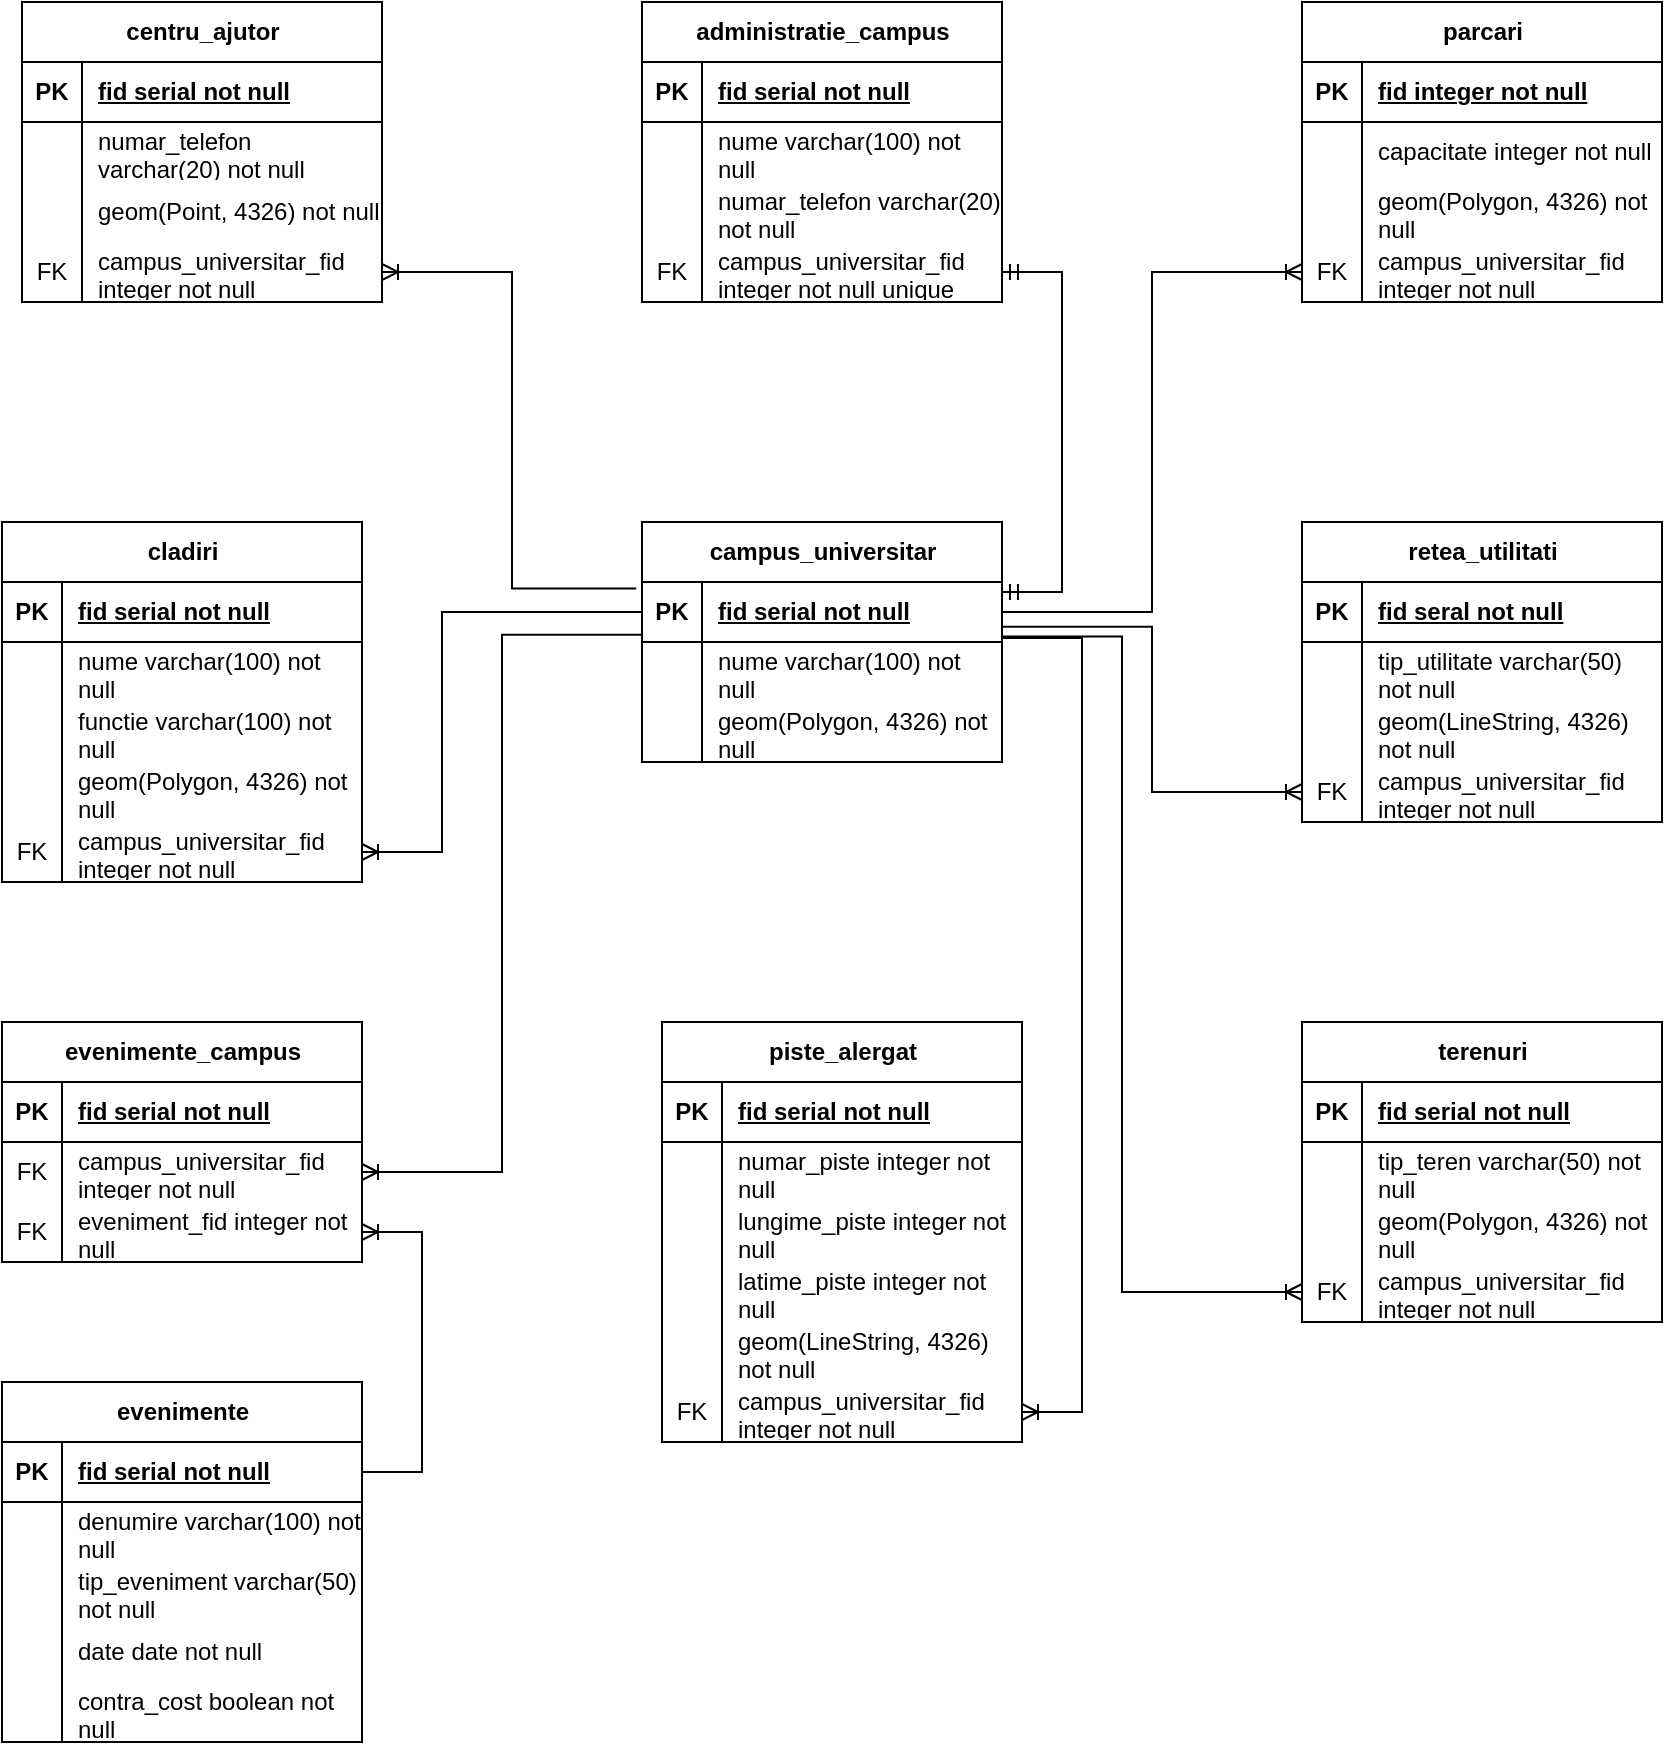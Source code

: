 <mxfile version="27.1.6">
  <diagram name="Page-1" id="jhQzeEdL-R2waCUVuTL2">
    <mxGraphModel dx="1042" dy="527" grid="1" gridSize="10" guides="1" tooltips="1" connect="1" arrows="1" fold="1" page="1" pageScale="1" pageWidth="850" pageHeight="1100" math="0" shadow="0">
      <root>
        <mxCell id="0" />
        <mxCell id="1" parent="0" />
        <mxCell id="Mrm0UDiuoneh-f5ydnMU-2" value="campus_universitar" style="shape=table;startSize=30;container=1;collapsible=1;childLayout=tableLayout;fixedRows=1;rowLines=0;fontStyle=1;align=center;resizeLast=1;html=1;" parent="1" vertex="1">
          <mxGeometry x="765" y="380" width="180" height="120" as="geometry" />
        </mxCell>
        <mxCell id="Mrm0UDiuoneh-f5ydnMU-3" value="" style="shape=tableRow;horizontal=0;startSize=0;swimlaneHead=0;swimlaneBody=0;fillColor=none;collapsible=0;dropTarget=0;points=[[0,0.5],[1,0.5]];portConstraint=eastwest;top=0;left=0;right=0;bottom=1;" parent="Mrm0UDiuoneh-f5ydnMU-2" vertex="1">
          <mxGeometry y="30" width="180" height="30" as="geometry" />
        </mxCell>
        <mxCell id="Mrm0UDiuoneh-f5ydnMU-4" value="PK" style="shape=partialRectangle;connectable=0;fillColor=none;top=0;left=0;bottom=0;right=0;fontStyle=1;overflow=hidden;whiteSpace=wrap;html=1;" parent="Mrm0UDiuoneh-f5ydnMU-3" vertex="1">
          <mxGeometry width="30" height="30" as="geometry">
            <mxRectangle width="30" height="30" as="alternateBounds" />
          </mxGeometry>
        </mxCell>
        <mxCell id="Mrm0UDiuoneh-f5ydnMU-5" value="fid serial not null" style="shape=partialRectangle;connectable=0;fillColor=none;top=0;left=0;bottom=0;right=0;align=left;spacingLeft=6;fontStyle=5;overflow=hidden;whiteSpace=wrap;html=1;" parent="Mrm0UDiuoneh-f5ydnMU-3" vertex="1">
          <mxGeometry x="30" width="150" height="30" as="geometry">
            <mxRectangle width="150" height="30" as="alternateBounds" />
          </mxGeometry>
        </mxCell>
        <mxCell id="Mrm0UDiuoneh-f5ydnMU-6" value="" style="shape=tableRow;horizontal=0;startSize=0;swimlaneHead=0;swimlaneBody=0;fillColor=none;collapsible=0;dropTarget=0;points=[[0,0.5],[1,0.5]];portConstraint=eastwest;top=0;left=0;right=0;bottom=0;" parent="Mrm0UDiuoneh-f5ydnMU-2" vertex="1">
          <mxGeometry y="60" width="180" height="30" as="geometry" />
        </mxCell>
        <mxCell id="Mrm0UDiuoneh-f5ydnMU-7" value="" style="shape=partialRectangle;connectable=0;fillColor=none;top=0;left=0;bottom=0;right=0;editable=1;overflow=hidden;whiteSpace=wrap;html=1;" parent="Mrm0UDiuoneh-f5ydnMU-6" vertex="1">
          <mxGeometry width="30" height="30" as="geometry">
            <mxRectangle width="30" height="30" as="alternateBounds" />
          </mxGeometry>
        </mxCell>
        <mxCell id="Mrm0UDiuoneh-f5ydnMU-8" value="nume varchar(100) not null" style="shape=partialRectangle;connectable=0;fillColor=none;top=0;left=0;bottom=0;right=0;align=left;spacingLeft=6;overflow=hidden;whiteSpace=wrap;html=1;" parent="Mrm0UDiuoneh-f5ydnMU-6" vertex="1">
          <mxGeometry x="30" width="150" height="30" as="geometry">
            <mxRectangle width="150" height="30" as="alternateBounds" />
          </mxGeometry>
        </mxCell>
        <mxCell id="Mrm0UDiuoneh-f5ydnMU-9" value="" style="shape=tableRow;horizontal=0;startSize=0;swimlaneHead=0;swimlaneBody=0;fillColor=none;collapsible=0;dropTarget=0;points=[[0,0.5],[1,0.5]];portConstraint=eastwest;top=0;left=0;right=0;bottom=0;" parent="Mrm0UDiuoneh-f5ydnMU-2" vertex="1">
          <mxGeometry y="90" width="180" height="30" as="geometry" />
        </mxCell>
        <mxCell id="Mrm0UDiuoneh-f5ydnMU-10" value="" style="shape=partialRectangle;connectable=0;fillColor=none;top=0;left=0;bottom=0;right=0;editable=1;overflow=hidden;whiteSpace=wrap;html=1;" parent="Mrm0UDiuoneh-f5ydnMU-9" vertex="1">
          <mxGeometry width="30" height="30" as="geometry">
            <mxRectangle width="30" height="30" as="alternateBounds" />
          </mxGeometry>
        </mxCell>
        <mxCell id="Mrm0UDiuoneh-f5ydnMU-11" value="geom(Polygon, 4326) not null" style="shape=partialRectangle;connectable=0;fillColor=none;top=0;left=0;bottom=0;right=0;align=left;spacingLeft=6;overflow=hidden;whiteSpace=wrap;html=1;" parent="Mrm0UDiuoneh-f5ydnMU-9" vertex="1">
          <mxGeometry x="30" width="150" height="30" as="geometry">
            <mxRectangle width="150" height="30" as="alternateBounds" />
          </mxGeometry>
        </mxCell>
        <mxCell id="Mrm0UDiuoneh-f5ydnMU-15" value="administratie_campus" style="shape=table;startSize=30;container=1;collapsible=1;childLayout=tableLayout;fixedRows=1;rowLines=0;fontStyle=1;align=center;resizeLast=1;html=1;" parent="1" vertex="1">
          <mxGeometry x="765" y="120" width="180" height="150" as="geometry" />
        </mxCell>
        <mxCell id="Mrm0UDiuoneh-f5ydnMU-16" value="" style="shape=tableRow;horizontal=0;startSize=0;swimlaneHead=0;swimlaneBody=0;fillColor=none;collapsible=0;dropTarget=0;points=[[0,0.5],[1,0.5]];portConstraint=eastwest;top=0;left=0;right=0;bottom=1;" parent="Mrm0UDiuoneh-f5ydnMU-15" vertex="1">
          <mxGeometry y="30" width="180" height="30" as="geometry" />
        </mxCell>
        <mxCell id="Mrm0UDiuoneh-f5ydnMU-17" value="PK" style="shape=partialRectangle;connectable=0;fillColor=none;top=0;left=0;bottom=0;right=0;fontStyle=1;overflow=hidden;whiteSpace=wrap;html=1;" parent="Mrm0UDiuoneh-f5ydnMU-16" vertex="1">
          <mxGeometry width="30" height="30" as="geometry">
            <mxRectangle width="30" height="30" as="alternateBounds" />
          </mxGeometry>
        </mxCell>
        <mxCell id="Mrm0UDiuoneh-f5ydnMU-18" value="fid serial not null" style="shape=partialRectangle;connectable=0;fillColor=none;top=0;left=0;bottom=0;right=0;align=left;spacingLeft=6;fontStyle=5;overflow=hidden;whiteSpace=wrap;html=1;" parent="Mrm0UDiuoneh-f5ydnMU-16" vertex="1">
          <mxGeometry x="30" width="150" height="30" as="geometry">
            <mxRectangle width="150" height="30" as="alternateBounds" />
          </mxGeometry>
        </mxCell>
        <mxCell id="Mrm0UDiuoneh-f5ydnMU-19" value="" style="shape=tableRow;horizontal=0;startSize=0;swimlaneHead=0;swimlaneBody=0;fillColor=none;collapsible=0;dropTarget=0;points=[[0,0.5],[1,0.5]];portConstraint=eastwest;top=0;left=0;right=0;bottom=0;" parent="Mrm0UDiuoneh-f5ydnMU-15" vertex="1">
          <mxGeometry y="60" width="180" height="30" as="geometry" />
        </mxCell>
        <mxCell id="Mrm0UDiuoneh-f5ydnMU-20" value="" style="shape=partialRectangle;connectable=0;fillColor=none;top=0;left=0;bottom=0;right=0;editable=1;overflow=hidden;whiteSpace=wrap;html=1;" parent="Mrm0UDiuoneh-f5ydnMU-19" vertex="1">
          <mxGeometry width="30" height="30" as="geometry">
            <mxRectangle width="30" height="30" as="alternateBounds" />
          </mxGeometry>
        </mxCell>
        <mxCell id="Mrm0UDiuoneh-f5ydnMU-21" value="nume varchar(100) not null" style="shape=partialRectangle;connectable=0;fillColor=none;top=0;left=0;bottom=0;right=0;align=left;spacingLeft=6;overflow=hidden;whiteSpace=wrap;html=1;" parent="Mrm0UDiuoneh-f5ydnMU-19" vertex="1">
          <mxGeometry x="30" width="150" height="30" as="geometry">
            <mxRectangle width="150" height="30" as="alternateBounds" />
          </mxGeometry>
        </mxCell>
        <mxCell id="Mrm0UDiuoneh-f5ydnMU-22" value="" style="shape=tableRow;horizontal=0;startSize=0;swimlaneHead=0;swimlaneBody=0;fillColor=none;collapsible=0;dropTarget=0;points=[[0,0.5],[1,0.5]];portConstraint=eastwest;top=0;left=0;right=0;bottom=0;" parent="Mrm0UDiuoneh-f5ydnMU-15" vertex="1">
          <mxGeometry y="90" width="180" height="30" as="geometry" />
        </mxCell>
        <mxCell id="Mrm0UDiuoneh-f5ydnMU-23" value="" style="shape=partialRectangle;connectable=0;fillColor=none;top=0;left=0;bottom=0;right=0;editable=1;overflow=hidden;whiteSpace=wrap;html=1;" parent="Mrm0UDiuoneh-f5ydnMU-22" vertex="1">
          <mxGeometry width="30" height="30" as="geometry">
            <mxRectangle width="30" height="30" as="alternateBounds" />
          </mxGeometry>
        </mxCell>
        <mxCell id="Mrm0UDiuoneh-f5ydnMU-24" value="numar_telefon varchar(20) not null" style="shape=partialRectangle;connectable=0;fillColor=none;top=0;left=0;bottom=0;right=0;align=left;spacingLeft=6;overflow=hidden;whiteSpace=wrap;html=1;" parent="Mrm0UDiuoneh-f5ydnMU-22" vertex="1">
          <mxGeometry x="30" width="150" height="30" as="geometry">
            <mxRectangle width="150" height="30" as="alternateBounds" />
          </mxGeometry>
        </mxCell>
        <mxCell id="Mrm0UDiuoneh-f5ydnMU-25" value="" style="shape=tableRow;horizontal=0;startSize=0;swimlaneHead=0;swimlaneBody=0;fillColor=none;collapsible=0;dropTarget=0;points=[[0,0.5],[1,0.5]];portConstraint=eastwest;top=0;left=0;right=0;bottom=0;" parent="Mrm0UDiuoneh-f5ydnMU-15" vertex="1">
          <mxGeometry y="120" width="180" height="30" as="geometry" />
        </mxCell>
        <mxCell id="Mrm0UDiuoneh-f5ydnMU-26" value="FK" style="shape=partialRectangle;connectable=0;fillColor=none;top=0;left=0;bottom=0;right=0;editable=1;overflow=hidden;whiteSpace=wrap;html=1;" parent="Mrm0UDiuoneh-f5ydnMU-25" vertex="1">
          <mxGeometry width="30" height="30" as="geometry">
            <mxRectangle width="30" height="30" as="alternateBounds" />
          </mxGeometry>
        </mxCell>
        <mxCell id="Mrm0UDiuoneh-f5ydnMU-27" value="campus_universitar_fid integer not null unique" style="shape=partialRectangle;connectable=0;fillColor=none;top=0;left=0;bottom=0;right=0;align=left;spacingLeft=6;overflow=hidden;whiteSpace=wrap;html=1;" parent="Mrm0UDiuoneh-f5ydnMU-25" vertex="1">
          <mxGeometry x="30" width="150" height="30" as="geometry">
            <mxRectangle width="150" height="30" as="alternateBounds" />
          </mxGeometry>
        </mxCell>
        <mxCell id="Mrm0UDiuoneh-f5ydnMU-28" value="centru_ajutor" style="shape=table;startSize=30;container=1;collapsible=1;childLayout=tableLayout;fixedRows=1;rowLines=0;fontStyle=1;align=center;resizeLast=1;html=1;" parent="1" vertex="1">
          <mxGeometry x="455" y="120" width="180" height="150" as="geometry" />
        </mxCell>
        <mxCell id="Mrm0UDiuoneh-f5ydnMU-29" value="" style="shape=tableRow;horizontal=0;startSize=0;swimlaneHead=0;swimlaneBody=0;fillColor=none;collapsible=0;dropTarget=0;points=[[0,0.5],[1,0.5]];portConstraint=eastwest;top=0;left=0;right=0;bottom=1;" parent="Mrm0UDiuoneh-f5ydnMU-28" vertex="1">
          <mxGeometry y="30" width="180" height="30" as="geometry" />
        </mxCell>
        <mxCell id="Mrm0UDiuoneh-f5ydnMU-30" value="PK" style="shape=partialRectangle;connectable=0;fillColor=none;top=0;left=0;bottom=0;right=0;fontStyle=1;overflow=hidden;whiteSpace=wrap;html=1;" parent="Mrm0UDiuoneh-f5ydnMU-29" vertex="1">
          <mxGeometry width="30" height="30" as="geometry">
            <mxRectangle width="30" height="30" as="alternateBounds" />
          </mxGeometry>
        </mxCell>
        <mxCell id="Mrm0UDiuoneh-f5ydnMU-31" value="fid serial not null" style="shape=partialRectangle;connectable=0;fillColor=none;top=0;left=0;bottom=0;right=0;align=left;spacingLeft=6;fontStyle=5;overflow=hidden;whiteSpace=wrap;html=1;" parent="Mrm0UDiuoneh-f5ydnMU-29" vertex="1">
          <mxGeometry x="30" width="150" height="30" as="geometry">
            <mxRectangle width="150" height="30" as="alternateBounds" />
          </mxGeometry>
        </mxCell>
        <mxCell id="Mrm0UDiuoneh-f5ydnMU-32" value="" style="shape=tableRow;horizontal=0;startSize=0;swimlaneHead=0;swimlaneBody=0;fillColor=none;collapsible=0;dropTarget=0;points=[[0,0.5],[1,0.5]];portConstraint=eastwest;top=0;left=0;right=0;bottom=0;" parent="Mrm0UDiuoneh-f5ydnMU-28" vertex="1">
          <mxGeometry y="60" width="180" height="30" as="geometry" />
        </mxCell>
        <mxCell id="Mrm0UDiuoneh-f5ydnMU-33" value="" style="shape=partialRectangle;connectable=0;fillColor=none;top=0;left=0;bottom=0;right=0;editable=1;overflow=hidden;whiteSpace=wrap;html=1;" parent="Mrm0UDiuoneh-f5ydnMU-32" vertex="1">
          <mxGeometry width="30" height="30" as="geometry">
            <mxRectangle width="30" height="30" as="alternateBounds" />
          </mxGeometry>
        </mxCell>
        <mxCell id="Mrm0UDiuoneh-f5ydnMU-34" value="numar_telefon varchar(20)&amp;nbsp;not null" style="shape=partialRectangle;connectable=0;fillColor=none;top=0;left=0;bottom=0;right=0;align=left;spacingLeft=6;overflow=hidden;whiteSpace=wrap;html=1;" parent="Mrm0UDiuoneh-f5ydnMU-32" vertex="1">
          <mxGeometry x="30" width="150" height="30" as="geometry">
            <mxRectangle width="150" height="30" as="alternateBounds" />
          </mxGeometry>
        </mxCell>
        <mxCell id="Mrm0UDiuoneh-f5ydnMU-35" value="" style="shape=tableRow;horizontal=0;startSize=0;swimlaneHead=0;swimlaneBody=0;fillColor=none;collapsible=0;dropTarget=0;points=[[0,0.5],[1,0.5]];portConstraint=eastwest;top=0;left=0;right=0;bottom=0;" parent="Mrm0UDiuoneh-f5ydnMU-28" vertex="1">
          <mxGeometry y="90" width="180" height="30" as="geometry" />
        </mxCell>
        <mxCell id="Mrm0UDiuoneh-f5ydnMU-36" value="" style="shape=partialRectangle;connectable=0;fillColor=none;top=0;left=0;bottom=0;right=0;editable=1;overflow=hidden;whiteSpace=wrap;html=1;" parent="Mrm0UDiuoneh-f5ydnMU-35" vertex="1">
          <mxGeometry width="30" height="30" as="geometry">
            <mxRectangle width="30" height="30" as="alternateBounds" />
          </mxGeometry>
        </mxCell>
        <mxCell id="Mrm0UDiuoneh-f5ydnMU-37" value="geom(Point, 4326) not null" style="shape=partialRectangle;connectable=0;fillColor=none;top=0;left=0;bottom=0;right=0;align=left;spacingLeft=6;overflow=hidden;whiteSpace=wrap;html=1;" parent="Mrm0UDiuoneh-f5ydnMU-35" vertex="1">
          <mxGeometry x="30" width="150" height="30" as="geometry">
            <mxRectangle width="150" height="30" as="alternateBounds" />
          </mxGeometry>
        </mxCell>
        <mxCell id="Mrm0UDiuoneh-f5ydnMU-38" value="" style="shape=tableRow;horizontal=0;startSize=0;swimlaneHead=0;swimlaneBody=0;fillColor=none;collapsible=0;dropTarget=0;points=[[0,0.5],[1,0.5]];portConstraint=eastwest;top=0;left=0;right=0;bottom=0;" parent="Mrm0UDiuoneh-f5ydnMU-28" vertex="1">
          <mxGeometry y="120" width="180" height="30" as="geometry" />
        </mxCell>
        <mxCell id="Mrm0UDiuoneh-f5ydnMU-39" value="FK" style="shape=partialRectangle;connectable=0;fillColor=none;top=0;left=0;bottom=0;right=0;editable=1;overflow=hidden;whiteSpace=wrap;html=1;" parent="Mrm0UDiuoneh-f5ydnMU-38" vertex="1">
          <mxGeometry width="30" height="30" as="geometry">
            <mxRectangle width="30" height="30" as="alternateBounds" />
          </mxGeometry>
        </mxCell>
        <mxCell id="Mrm0UDiuoneh-f5ydnMU-40" value="campus_universitar_fid integer not null" style="shape=partialRectangle;connectable=0;fillColor=none;top=0;left=0;bottom=0;right=0;align=left;spacingLeft=6;overflow=hidden;whiteSpace=wrap;html=1;" parent="Mrm0UDiuoneh-f5ydnMU-38" vertex="1">
          <mxGeometry x="30" width="150" height="30" as="geometry">
            <mxRectangle width="150" height="30" as="alternateBounds" />
          </mxGeometry>
        </mxCell>
        <mxCell id="Mrm0UDiuoneh-f5ydnMU-41" value="" style="edgeStyle=entityRelationEdgeStyle;fontSize=12;html=1;endArrow=ERmandOne;startArrow=ERmandOne;rounded=0;entryX=1;entryY=0.5;entryDx=0;entryDy=0;" parent="1" target="Mrm0UDiuoneh-f5ydnMU-25" edge="1">
          <mxGeometry width="100" height="100" relative="1" as="geometry">
            <mxPoint x="945" y="415" as="sourcePoint" />
            <mxPoint x="935" y="260" as="targetPoint" />
          </mxGeometry>
        </mxCell>
        <mxCell id="Mrm0UDiuoneh-f5ydnMU-42" value="" style="fontSize=12;html=1;endArrow=ERoneToMany;rounded=0;exitX=-0.016;exitY=0.107;exitDx=0;exitDy=0;entryX=1;entryY=0.5;entryDx=0;entryDy=0;edgeStyle=orthogonalEdgeStyle;exitPerimeter=0;" parent="1" source="Mrm0UDiuoneh-f5ydnMU-3" target="Mrm0UDiuoneh-f5ydnMU-38" edge="1">
          <mxGeometry width="100" height="100" relative="1" as="geometry">
            <mxPoint x="625" y="330" as="sourcePoint" />
            <mxPoint x="725" y="230" as="targetPoint" />
          </mxGeometry>
        </mxCell>
        <mxCell id="Mrm0UDiuoneh-f5ydnMU-43" value="parcari" style="shape=table;startSize=30;container=1;collapsible=1;childLayout=tableLayout;fixedRows=1;rowLines=0;fontStyle=1;align=center;resizeLast=1;html=1;" parent="1" vertex="1">
          <mxGeometry x="1095" y="120" width="180" height="150" as="geometry" />
        </mxCell>
        <mxCell id="Mrm0UDiuoneh-f5ydnMU-44" value="" style="shape=tableRow;horizontal=0;startSize=0;swimlaneHead=0;swimlaneBody=0;fillColor=none;collapsible=0;dropTarget=0;points=[[0,0.5],[1,0.5]];portConstraint=eastwest;top=0;left=0;right=0;bottom=1;" parent="Mrm0UDiuoneh-f5ydnMU-43" vertex="1">
          <mxGeometry y="30" width="180" height="30" as="geometry" />
        </mxCell>
        <mxCell id="Mrm0UDiuoneh-f5ydnMU-45" value="PK" style="shape=partialRectangle;connectable=0;fillColor=none;top=0;left=0;bottom=0;right=0;fontStyle=1;overflow=hidden;whiteSpace=wrap;html=1;" parent="Mrm0UDiuoneh-f5ydnMU-44" vertex="1">
          <mxGeometry width="30" height="30" as="geometry">
            <mxRectangle width="30" height="30" as="alternateBounds" />
          </mxGeometry>
        </mxCell>
        <mxCell id="Mrm0UDiuoneh-f5ydnMU-46" value="fid integer not null" style="shape=partialRectangle;connectable=0;fillColor=none;top=0;left=0;bottom=0;right=0;align=left;spacingLeft=6;fontStyle=5;overflow=hidden;whiteSpace=wrap;html=1;" parent="Mrm0UDiuoneh-f5ydnMU-44" vertex="1">
          <mxGeometry x="30" width="150" height="30" as="geometry">
            <mxRectangle width="150" height="30" as="alternateBounds" />
          </mxGeometry>
        </mxCell>
        <mxCell id="Mrm0UDiuoneh-f5ydnMU-47" value="" style="shape=tableRow;horizontal=0;startSize=0;swimlaneHead=0;swimlaneBody=0;fillColor=none;collapsible=0;dropTarget=0;points=[[0,0.5],[1,0.5]];portConstraint=eastwest;top=0;left=0;right=0;bottom=0;" parent="Mrm0UDiuoneh-f5ydnMU-43" vertex="1">
          <mxGeometry y="60" width="180" height="30" as="geometry" />
        </mxCell>
        <mxCell id="Mrm0UDiuoneh-f5ydnMU-48" value="" style="shape=partialRectangle;connectable=0;fillColor=none;top=0;left=0;bottom=0;right=0;editable=1;overflow=hidden;whiteSpace=wrap;html=1;" parent="Mrm0UDiuoneh-f5ydnMU-47" vertex="1">
          <mxGeometry width="30" height="30" as="geometry">
            <mxRectangle width="30" height="30" as="alternateBounds" />
          </mxGeometry>
        </mxCell>
        <mxCell id="Mrm0UDiuoneh-f5ydnMU-49" value="capacitate integer not null" style="shape=partialRectangle;connectable=0;fillColor=none;top=0;left=0;bottom=0;right=0;align=left;spacingLeft=6;overflow=hidden;whiteSpace=wrap;html=1;" parent="Mrm0UDiuoneh-f5ydnMU-47" vertex="1">
          <mxGeometry x="30" width="150" height="30" as="geometry">
            <mxRectangle width="150" height="30" as="alternateBounds" />
          </mxGeometry>
        </mxCell>
        <mxCell id="Mrm0UDiuoneh-f5ydnMU-50" value="" style="shape=tableRow;horizontal=0;startSize=0;swimlaneHead=0;swimlaneBody=0;fillColor=none;collapsible=0;dropTarget=0;points=[[0,0.5],[1,0.5]];portConstraint=eastwest;top=0;left=0;right=0;bottom=0;" parent="Mrm0UDiuoneh-f5ydnMU-43" vertex="1">
          <mxGeometry y="90" width="180" height="30" as="geometry" />
        </mxCell>
        <mxCell id="Mrm0UDiuoneh-f5ydnMU-51" value="" style="shape=partialRectangle;connectable=0;fillColor=none;top=0;left=0;bottom=0;right=0;editable=1;overflow=hidden;whiteSpace=wrap;html=1;" parent="Mrm0UDiuoneh-f5ydnMU-50" vertex="1">
          <mxGeometry width="30" height="30" as="geometry">
            <mxRectangle width="30" height="30" as="alternateBounds" />
          </mxGeometry>
        </mxCell>
        <mxCell id="Mrm0UDiuoneh-f5ydnMU-52" value="geom(Polygon, 4326) not null" style="shape=partialRectangle;connectable=0;fillColor=none;top=0;left=0;bottom=0;right=0;align=left;spacingLeft=6;overflow=hidden;whiteSpace=wrap;html=1;" parent="Mrm0UDiuoneh-f5ydnMU-50" vertex="1">
          <mxGeometry x="30" width="150" height="30" as="geometry">
            <mxRectangle width="150" height="30" as="alternateBounds" />
          </mxGeometry>
        </mxCell>
        <mxCell id="Mrm0UDiuoneh-f5ydnMU-53" value="" style="shape=tableRow;horizontal=0;startSize=0;swimlaneHead=0;swimlaneBody=0;fillColor=none;collapsible=0;dropTarget=0;points=[[0,0.5],[1,0.5]];portConstraint=eastwest;top=0;left=0;right=0;bottom=0;" parent="Mrm0UDiuoneh-f5ydnMU-43" vertex="1">
          <mxGeometry y="120" width="180" height="30" as="geometry" />
        </mxCell>
        <mxCell id="Mrm0UDiuoneh-f5ydnMU-54" value="FK" style="shape=partialRectangle;connectable=0;fillColor=none;top=0;left=0;bottom=0;right=0;editable=1;overflow=hidden;whiteSpace=wrap;html=1;" parent="Mrm0UDiuoneh-f5ydnMU-53" vertex="1">
          <mxGeometry width="30" height="30" as="geometry">
            <mxRectangle width="30" height="30" as="alternateBounds" />
          </mxGeometry>
        </mxCell>
        <mxCell id="Mrm0UDiuoneh-f5ydnMU-55" value="campus_universitar_fid integer not null" style="shape=partialRectangle;connectable=0;fillColor=none;top=0;left=0;bottom=0;right=0;align=left;spacingLeft=6;overflow=hidden;whiteSpace=wrap;html=1;" parent="Mrm0UDiuoneh-f5ydnMU-53" vertex="1">
          <mxGeometry x="30" width="150" height="30" as="geometry">
            <mxRectangle width="150" height="30" as="alternateBounds" />
          </mxGeometry>
        </mxCell>
        <mxCell id="Mrm0UDiuoneh-f5ydnMU-56" value="" style="edgeStyle=orthogonalEdgeStyle;fontSize=12;html=1;endArrow=ERoneToMany;rounded=0;exitX=1;exitY=0.5;exitDx=0;exitDy=0;entryX=0;entryY=0.5;entryDx=0;entryDy=0;" parent="1" source="Mrm0UDiuoneh-f5ydnMU-3" target="Mrm0UDiuoneh-f5ydnMU-53" edge="1">
          <mxGeometry width="100" height="100" relative="1" as="geometry">
            <mxPoint x="1005" y="410" as="sourcePoint" />
            <mxPoint x="1105" y="310" as="targetPoint" />
          </mxGeometry>
        </mxCell>
        <mxCell id="Mrm0UDiuoneh-f5ydnMU-57" value="retea_utilitati" style="shape=table;startSize=30;container=1;collapsible=1;childLayout=tableLayout;fixedRows=1;rowLines=0;fontStyle=1;align=center;resizeLast=1;html=1;" parent="1" vertex="1">
          <mxGeometry x="1095" y="380" width="180" height="150" as="geometry" />
        </mxCell>
        <mxCell id="Mrm0UDiuoneh-f5ydnMU-58" value="" style="shape=tableRow;horizontal=0;startSize=0;swimlaneHead=0;swimlaneBody=0;fillColor=none;collapsible=0;dropTarget=0;points=[[0,0.5],[1,0.5]];portConstraint=eastwest;top=0;left=0;right=0;bottom=1;" parent="Mrm0UDiuoneh-f5ydnMU-57" vertex="1">
          <mxGeometry y="30" width="180" height="30" as="geometry" />
        </mxCell>
        <mxCell id="Mrm0UDiuoneh-f5ydnMU-59" value="PK" style="shape=partialRectangle;connectable=0;fillColor=none;top=0;left=0;bottom=0;right=0;fontStyle=1;overflow=hidden;whiteSpace=wrap;html=1;" parent="Mrm0UDiuoneh-f5ydnMU-58" vertex="1">
          <mxGeometry width="30" height="30" as="geometry">
            <mxRectangle width="30" height="30" as="alternateBounds" />
          </mxGeometry>
        </mxCell>
        <mxCell id="Mrm0UDiuoneh-f5ydnMU-60" value="fid seral not null" style="shape=partialRectangle;connectable=0;fillColor=none;top=0;left=0;bottom=0;right=0;align=left;spacingLeft=6;fontStyle=5;overflow=hidden;whiteSpace=wrap;html=1;" parent="Mrm0UDiuoneh-f5ydnMU-58" vertex="1">
          <mxGeometry x="30" width="150" height="30" as="geometry">
            <mxRectangle width="150" height="30" as="alternateBounds" />
          </mxGeometry>
        </mxCell>
        <mxCell id="Mrm0UDiuoneh-f5ydnMU-61" value="" style="shape=tableRow;horizontal=0;startSize=0;swimlaneHead=0;swimlaneBody=0;fillColor=none;collapsible=0;dropTarget=0;points=[[0,0.5],[1,0.5]];portConstraint=eastwest;top=0;left=0;right=0;bottom=0;" parent="Mrm0UDiuoneh-f5ydnMU-57" vertex="1">
          <mxGeometry y="60" width="180" height="30" as="geometry" />
        </mxCell>
        <mxCell id="Mrm0UDiuoneh-f5ydnMU-62" value="" style="shape=partialRectangle;connectable=0;fillColor=none;top=0;left=0;bottom=0;right=0;editable=1;overflow=hidden;whiteSpace=wrap;html=1;" parent="Mrm0UDiuoneh-f5ydnMU-61" vertex="1">
          <mxGeometry width="30" height="30" as="geometry">
            <mxRectangle width="30" height="30" as="alternateBounds" />
          </mxGeometry>
        </mxCell>
        <mxCell id="Mrm0UDiuoneh-f5ydnMU-63" value="tip_utilitate varchar(50) not null" style="shape=partialRectangle;connectable=0;fillColor=none;top=0;left=0;bottom=0;right=0;align=left;spacingLeft=6;overflow=hidden;whiteSpace=wrap;html=1;" parent="Mrm0UDiuoneh-f5ydnMU-61" vertex="1">
          <mxGeometry x="30" width="150" height="30" as="geometry">
            <mxRectangle width="150" height="30" as="alternateBounds" />
          </mxGeometry>
        </mxCell>
        <mxCell id="Mrm0UDiuoneh-f5ydnMU-64" value="" style="shape=tableRow;horizontal=0;startSize=0;swimlaneHead=0;swimlaneBody=0;fillColor=none;collapsible=0;dropTarget=0;points=[[0,0.5],[1,0.5]];portConstraint=eastwest;top=0;left=0;right=0;bottom=0;" parent="Mrm0UDiuoneh-f5ydnMU-57" vertex="1">
          <mxGeometry y="90" width="180" height="30" as="geometry" />
        </mxCell>
        <mxCell id="Mrm0UDiuoneh-f5ydnMU-65" value="" style="shape=partialRectangle;connectable=0;fillColor=none;top=0;left=0;bottom=0;right=0;editable=1;overflow=hidden;whiteSpace=wrap;html=1;" parent="Mrm0UDiuoneh-f5ydnMU-64" vertex="1">
          <mxGeometry width="30" height="30" as="geometry">
            <mxRectangle width="30" height="30" as="alternateBounds" />
          </mxGeometry>
        </mxCell>
        <mxCell id="Mrm0UDiuoneh-f5ydnMU-66" value="geom(LineString, 4326) not null" style="shape=partialRectangle;connectable=0;fillColor=none;top=0;left=0;bottom=0;right=0;align=left;spacingLeft=6;overflow=hidden;whiteSpace=wrap;html=1;" parent="Mrm0UDiuoneh-f5ydnMU-64" vertex="1">
          <mxGeometry x="30" width="150" height="30" as="geometry">
            <mxRectangle width="150" height="30" as="alternateBounds" />
          </mxGeometry>
        </mxCell>
        <mxCell id="Mrm0UDiuoneh-f5ydnMU-67" value="" style="shape=tableRow;horizontal=0;startSize=0;swimlaneHead=0;swimlaneBody=0;fillColor=none;collapsible=0;dropTarget=0;points=[[0,0.5],[1,0.5]];portConstraint=eastwest;top=0;left=0;right=0;bottom=0;" parent="Mrm0UDiuoneh-f5ydnMU-57" vertex="1">
          <mxGeometry y="120" width="180" height="30" as="geometry" />
        </mxCell>
        <mxCell id="Mrm0UDiuoneh-f5ydnMU-68" value="FK" style="shape=partialRectangle;connectable=0;fillColor=none;top=0;left=0;bottom=0;right=0;editable=1;overflow=hidden;whiteSpace=wrap;html=1;" parent="Mrm0UDiuoneh-f5ydnMU-67" vertex="1">
          <mxGeometry width="30" height="30" as="geometry">
            <mxRectangle width="30" height="30" as="alternateBounds" />
          </mxGeometry>
        </mxCell>
        <mxCell id="Mrm0UDiuoneh-f5ydnMU-69" value="campus_universitar_fid integer not null" style="shape=partialRectangle;connectable=0;fillColor=none;top=0;left=0;bottom=0;right=0;align=left;spacingLeft=6;overflow=hidden;whiteSpace=wrap;html=1;" parent="Mrm0UDiuoneh-f5ydnMU-67" vertex="1">
          <mxGeometry x="30" width="150" height="30" as="geometry">
            <mxRectangle width="150" height="30" as="alternateBounds" />
          </mxGeometry>
        </mxCell>
        <mxCell id="Mrm0UDiuoneh-f5ydnMU-70" value="" style="edgeStyle=orthogonalEdgeStyle;fontSize=12;html=1;endArrow=ERoneToMany;rounded=0;exitX=1.002;exitY=0.747;exitDx=0;exitDy=0;exitPerimeter=0;entryX=0;entryY=0.5;entryDx=0;entryDy=0;" parent="1" source="Mrm0UDiuoneh-f5ydnMU-3" target="Mrm0UDiuoneh-f5ydnMU-67" edge="1">
          <mxGeometry width="100" height="100" relative="1" as="geometry">
            <mxPoint x="1045" y="450" as="sourcePoint" />
            <mxPoint x="1145" y="350" as="targetPoint" />
          </mxGeometry>
        </mxCell>
        <mxCell id="Mrm0UDiuoneh-f5ydnMU-71" value="terenuri" style="shape=table;startSize=30;container=1;collapsible=1;childLayout=tableLayout;fixedRows=1;rowLines=0;fontStyle=1;align=center;resizeLast=1;html=1;" parent="1" vertex="1">
          <mxGeometry x="1095" y="630" width="180" height="150" as="geometry" />
        </mxCell>
        <mxCell id="Mrm0UDiuoneh-f5ydnMU-72" value="" style="shape=tableRow;horizontal=0;startSize=0;swimlaneHead=0;swimlaneBody=0;fillColor=none;collapsible=0;dropTarget=0;points=[[0,0.5],[1,0.5]];portConstraint=eastwest;top=0;left=0;right=0;bottom=1;" parent="Mrm0UDiuoneh-f5ydnMU-71" vertex="1">
          <mxGeometry y="30" width="180" height="30" as="geometry" />
        </mxCell>
        <mxCell id="Mrm0UDiuoneh-f5ydnMU-73" value="PK" style="shape=partialRectangle;connectable=0;fillColor=none;top=0;left=0;bottom=0;right=0;fontStyle=1;overflow=hidden;whiteSpace=wrap;html=1;" parent="Mrm0UDiuoneh-f5ydnMU-72" vertex="1">
          <mxGeometry width="30" height="30" as="geometry">
            <mxRectangle width="30" height="30" as="alternateBounds" />
          </mxGeometry>
        </mxCell>
        <mxCell id="Mrm0UDiuoneh-f5ydnMU-74" value="fid serial not null" style="shape=partialRectangle;connectable=0;fillColor=none;top=0;left=0;bottom=0;right=0;align=left;spacingLeft=6;fontStyle=5;overflow=hidden;whiteSpace=wrap;html=1;" parent="Mrm0UDiuoneh-f5ydnMU-72" vertex="1">
          <mxGeometry x="30" width="150" height="30" as="geometry">
            <mxRectangle width="150" height="30" as="alternateBounds" />
          </mxGeometry>
        </mxCell>
        <mxCell id="Mrm0UDiuoneh-f5ydnMU-75" value="" style="shape=tableRow;horizontal=0;startSize=0;swimlaneHead=0;swimlaneBody=0;fillColor=none;collapsible=0;dropTarget=0;points=[[0,0.5],[1,0.5]];portConstraint=eastwest;top=0;left=0;right=0;bottom=0;" parent="Mrm0UDiuoneh-f5ydnMU-71" vertex="1">
          <mxGeometry y="60" width="180" height="30" as="geometry" />
        </mxCell>
        <mxCell id="Mrm0UDiuoneh-f5ydnMU-76" value="" style="shape=partialRectangle;connectable=0;fillColor=none;top=0;left=0;bottom=0;right=0;editable=1;overflow=hidden;whiteSpace=wrap;html=1;" parent="Mrm0UDiuoneh-f5ydnMU-75" vertex="1">
          <mxGeometry width="30" height="30" as="geometry">
            <mxRectangle width="30" height="30" as="alternateBounds" />
          </mxGeometry>
        </mxCell>
        <mxCell id="Mrm0UDiuoneh-f5ydnMU-77" value="tip_teren varchar(50) not null" style="shape=partialRectangle;connectable=0;fillColor=none;top=0;left=0;bottom=0;right=0;align=left;spacingLeft=6;overflow=hidden;whiteSpace=wrap;html=1;" parent="Mrm0UDiuoneh-f5ydnMU-75" vertex="1">
          <mxGeometry x="30" width="150" height="30" as="geometry">
            <mxRectangle width="150" height="30" as="alternateBounds" />
          </mxGeometry>
        </mxCell>
        <mxCell id="Mrm0UDiuoneh-f5ydnMU-78" value="" style="shape=tableRow;horizontal=0;startSize=0;swimlaneHead=0;swimlaneBody=0;fillColor=none;collapsible=0;dropTarget=0;points=[[0,0.5],[1,0.5]];portConstraint=eastwest;top=0;left=0;right=0;bottom=0;" parent="Mrm0UDiuoneh-f5ydnMU-71" vertex="1">
          <mxGeometry y="90" width="180" height="30" as="geometry" />
        </mxCell>
        <mxCell id="Mrm0UDiuoneh-f5ydnMU-79" value="" style="shape=partialRectangle;connectable=0;fillColor=none;top=0;left=0;bottom=0;right=0;editable=1;overflow=hidden;whiteSpace=wrap;html=1;" parent="Mrm0UDiuoneh-f5ydnMU-78" vertex="1">
          <mxGeometry width="30" height="30" as="geometry">
            <mxRectangle width="30" height="30" as="alternateBounds" />
          </mxGeometry>
        </mxCell>
        <mxCell id="Mrm0UDiuoneh-f5ydnMU-80" value="geom(Polygon, 4326) not null" style="shape=partialRectangle;connectable=0;fillColor=none;top=0;left=0;bottom=0;right=0;align=left;spacingLeft=6;overflow=hidden;whiteSpace=wrap;html=1;" parent="Mrm0UDiuoneh-f5ydnMU-78" vertex="1">
          <mxGeometry x="30" width="150" height="30" as="geometry">
            <mxRectangle width="150" height="30" as="alternateBounds" />
          </mxGeometry>
        </mxCell>
        <mxCell id="Mrm0UDiuoneh-f5ydnMU-81" value="" style="shape=tableRow;horizontal=0;startSize=0;swimlaneHead=0;swimlaneBody=0;fillColor=none;collapsible=0;dropTarget=0;points=[[0,0.5],[1,0.5]];portConstraint=eastwest;top=0;left=0;right=0;bottom=0;" parent="Mrm0UDiuoneh-f5ydnMU-71" vertex="1">
          <mxGeometry y="120" width="180" height="30" as="geometry" />
        </mxCell>
        <mxCell id="Mrm0UDiuoneh-f5ydnMU-82" value="FK" style="shape=partialRectangle;connectable=0;fillColor=none;top=0;left=0;bottom=0;right=0;editable=1;overflow=hidden;whiteSpace=wrap;html=1;" parent="Mrm0UDiuoneh-f5ydnMU-81" vertex="1">
          <mxGeometry width="30" height="30" as="geometry">
            <mxRectangle width="30" height="30" as="alternateBounds" />
          </mxGeometry>
        </mxCell>
        <mxCell id="Mrm0UDiuoneh-f5ydnMU-83" value="campus_universitar_fid integer not null" style="shape=partialRectangle;connectable=0;fillColor=none;top=0;left=0;bottom=0;right=0;align=left;spacingLeft=6;overflow=hidden;whiteSpace=wrap;html=1;" parent="Mrm0UDiuoneh-f5ydnMU-81" vertex="1">
          <mxGeometry x="30" width="150" height="30" as="geometry">
            <mxRectangle width="150" height="30" as="alternateBounds" />
          </mxGeometry>
        </mxCell>
        <mxCell id="Mrm0UDiuoneh-f5ydnMU-84" value="" style="edgeStyle=orthogonalEdgeStyle;fontSize=12;html=1;endArrow=ERoneToMany;rounded=0;exitX=1.002;exitY=0.907;exitDx=0;exitDy=0;exitPerimeter=0;entryX=0;entryY=0.5;entryDx=0;entryDy=0;" parent="1" source="Mrm0UDiuoneh-f5ydnMU-3" target="Mrm0UDiuoneh-f5ydnMU-81" edge="1">
          <mxGeometry width="100" height="100" relative="1" as="geometry">
            <mxPoint x="1085" y="620" as="sourcePoint" />
            <mxPoint x="1185" y="520" as="targetPoint" />
            <Array as="points">
              <mxPoint x="1005" y="437" />
              <mxPoint x="1005" y="765" />
            </Array>
          </mxGeometry>
        </mxCell>
        <mxCell id="Mrm0UDiuoneh-f5ydnMU-85" value="piste_alergat" style="shape=table;startSize=30;container=1;collapsible=1;childLayout=tableLayout;fixedRows=1;rowLines=0;fontStyle=1;align=center;resizeLast=1;html=1;" parent="1" vertex="1">
          <mxGeometry x="775" y="630" width="180" height="210" as="geometry" />
        </mxCell>
        <mxCell id="Mrm0UDiuoneh-f5ydnMU-86" value="" style="shape=tableRow;horizontal=0;startSize=0;swimlaneHead=0;swimlaneBody=0;fillColor=none;collapsible=0;dropTarget=0;points=[[0,0.5],[1,0.5]];portConstraint=eastwest;top=0;left=0;right=0;bottom=1;" parent="Mrm0UDiuoneh-f5ydnMU-85" vertex="1">
          <mxGeometry y="30" width="180" height="30" as="geometry" />
        </mxCell>
        <mxCell id="Mrm0UDiuoneh-f5ydnMU-87" value="PK" style="shape=partialRectangle;connectable=0;fillColor=none;top=0;left=0;bottom=0;right=0;fontStyle=1;overflow=hidden;whiteSpace=wrap;html=1;" parent="Mrm0UDiuoneh-f5ydnMU-86" vertex="1">
          <mxGeometry width="30" height="30" as="geometry">
            <mxRectangle width="30" height="30" as="alternateBounds" />
          </mxGeometry>
        </mxCell>
        <mxCell id="Mrm0UDiuoneh-f5ydnMU-88" value="fid serial not null" style="shape=partialRectangle;connectable=0;fillColor=none;top=0;left=0;bottom=0;right=0;align=left;spacingLeft=6;fontStyle=5;overflow=hidden;whiteSpace=wrap;html=1;" parent="Mrm0UDiuoneh-f5ydnMU-86" vertex="1">
          <mxGeometry x="30" width="150" height="30" as="geometry">
            <mxRectangle width="150" height="30" as="alternateBounds" />
          </mxGeometry>
        </mxCell>
        <mxCell id="Mrm0UDiuoneh-f5ydnMU-89" value="" style="shape=tableRow;horizontal=0;startSize=0;swimlaneHead=0;swimlaneBody=0;fillColor=none;collapsible=0;dropTarget=0;points=[[0,0.5],[1,0.5]];portConstraint=eastwest;top=0;left=0;right=0;bottom=0;" parent="Mrm0UDiuoneh-f5ydnMU-85" vertex="1">
          <mxGeometry y="60" width="180" height="30" as="geometry" />
        </mxCell>
        <mxCell id="Mrm0UDiuoneh-f5ydnMU-90" value="" style="shape=partialRectangle;connectable=0;fillColor=none;top=0;left=0;bottom=0;right=0;editable=1;overflow=hidden;whiteSpace=wrap;html=1;" parent="Mrm0UDiuoneh-f5ydnMU-89" vertex="1">
          <mxGeometry width="30" height="30" as="geometry">
            <mxRectangle width="30" height="30" as="alternateBounds" />
          </mxGeometry>
        </mxCell>
        <mxCell id="Mrm0UDiuoneh-f5ydnMU-91" value="numar_piste integer not null" style="shape=partialRectangle;connectable=0;fillColor=none;top=0;left=0;bottom=0;right=0;align=left;spacingLeft=6;overflow=hidden;whiteSpace=wrap;html=1;" parent="Mrm0UDiuoneh-f5ydnMU-89" vertex="1">
          <mxGeometry x="30" width="150" height="30" as="geometry">
            <mxRectangle width="150" height="30" as="alternateBounds" />
          </mxGeometry>
        </mxCell>
        <mxCell id="Mrm0UDiuoneh-f5ydnMU-92" value="" style="shape=tableRow;horizontal=0;startSize=0;swimlaneHead=0;swimlaneBody=0;fillColor=none;collapsible=0;dropTarget=0;points=[[0,0.5],[1,0.5]];portConstraint=eastwest;top=0;left=0;right=0;bottom=0;" parent="Mrm0UDiuoneh-f5ydnMU-85" vertex="1">
          <mxGeometry y="90" width="180" height="30" as="geometry" />
        </mxCell>
        <mxCell id="Mrm0UDiuoneh-f5ydnMU-93" value="" style="shape=partialRectangle;connectable=0;fillColor=none;top=0;left=0;bottom=0;right=0;editable=1;overflow=hidden;whiteSpace=wrap;html=1;" parent="Mrm0UDiuoneh-f5ydnMU-92" vertex="1">
          <mxGeometry width="30" height="30" as="geometry">
            <mxRectangle width="30" height="30" as="alternateBounds" />
          </mxGeometry>
        </mxCell>
        <mxCell id="Mrm0UDiuoneh-f5ydnMU-94" value="lungime_piste integer not null" style="shape=partialRectangle;connectable=0;fillColor=none;top=0;left=0;bottom=0;right=0;align=left;spacingLeft=6;overflow=hidden;whiteSpace=wrap;html=1;" parent="Mrm0UDiuoneh-f5ydnMU-92" vertex="1">
          <mxGeometry x="30" width="150" height="30" as="geometry">
            <mxRectangle width="150" height="30" as="alternateBounds" />
          </mxGeometry>
        </mxCell>
        <mxCell id="Mrm0UDiuoneh-f5ydnMU-95" value="" style="shape=tableRow;horizontal=0;startSize=0;swimlaneHead=0;swimlaneBody=0;fillColor=none;collapsible=0;dropTarget=0;points=[[0,0.5],[1,0.5]];portConstraint=eastwest;top=0;left=0;right=0;bottom=0;" parent="Mrm0UDiuoneh-f5ydnMU-85" vertex="1">
          <mxGeometry y="120" width="180" height="30" as="geometry" />
        </mxCell>
        <mxCell id="Mrm0UDiuoneh-f5ydnMU-96" value="" style="shape=partialRectangle;connectable=0;fillColor=none;top=0;left=0;bottom=0;right=0;editable=1;overflow=hidden;whiteSpace=wrap;html=1;" parent="Mrm0UDiuoneh-f5ydnMU-95" vertex="1">
          <mxGeometry width="30" height="30" as="geometry">
            <mxRectangle width="30" height="30" as="alternateBounds" />
          </mxGeometry>
        </mxCell>
        <mxCell id="Mrm0UDiuoneh-f5ydnMU-97" value="latime_piste integer not null" style="shape=partialRectangle;connectable=0;fillColor=none;top=0;left=0;bottom=0;right=0;align=left;spacingLeft=6;overflow=hidden;whiteSpace=wrap;html=1;" parent="Mrm0UDiuoneh-f5ydnMU-95" vertex="1">
          <mxGeometry x="30" width="150" height="30" as="geometry">
            <mxRectangle width="150" height="30" as="alternateBounds" />
          </mxGeometry>
        </mxCell>
        <mxCell id="Mrm0UDiuoneh-f5ydnMU-98" value="" style="shape=tableRow;horizontal=0;startSize=0;swimlaneHead=0;swimlaneBody=0;fillColor=none;collapsible=0;dropTarget=0;points=[[0,0.5],[1,0.5]];portConstraint=eastwest;top=0;left=0;right=0;bottom=0;" parent="Mrm0UDiuoneh-f5ydnMU-85" vertex="1">
          <mxGeometry y="150" width="180" height="30" as="geometry" />
        </mxCell>
        <mxCell id="Mrm0UDiuoneh-f5ydnMU-99" value="" style="shape=partialRectangle;connectable=0;fillColor=none;top=0;left=0;bottom=0;right=0;editable=1;overflow=hidden;whiteSpace=wrap;html=1;" parent="Mrm0UDiuoneh-f5ydnMU-98" vertex="1">
          <mxGeometry width="30" height="30" as="geometry">
            <mxRectangle width="30" height="30" as="alternateBounds" />
          </mxGeometry>
        </mxCell>
        <mxCell id="Mrm0UDiuoneh-f5ydnMU-100" value="geom(LineString, 4326) not null" style="shape=partialRectangle;connectable=0;fillColor=none;top=0;left=0;bottom=0;right=0;align=left;spacingLeft=6;overflow=hidden;whiteSpace=wrap;html=1;" parent="Mrm0UDiuoneh-f5ydnMU-98" vertex="1">
          <mxGeometry x="30" width="150" height="30" as="geometry">
            <mxRectangle width="150" height="30" as="alternateBounds" />
          </mxGeometry>
        </mxCell>
        <mxCell id="Mrm0UDiuoneh-f5ydnMU-101" value="" style="shape=tableRow;horizontal=0;startSize=0;swimlaneHead=0;swimlaneBody=0;fillColor=none;collapsible=0;dropTarget=0;points=[[0,0.5],[1,0.5]];portConstraint=eastwest;top=0;left=0;right=0;bottom=0;" parent="Mrm0UDiuoneh-f5ydnMU-85" vertex="1">
          <mxGeometry y="180" width="180" height="30" as="geometry" />
        </mxCell>
        <mxCell id="Mrm0UDiuoneh-f5ydnMU-102" value="FK" style="shape=partialRectangle;connectable=0;fillColor=none;top=0;left=0;bottom=0;right=0;editable=1;overflow=hidden;whiteSpace=wrap;html=1;" parent="Mrm0UDiuoneh-f5ydnMU-101" vertex="1">
          <mxGeometry width="30" height="30" as="geometry">
            <mxRectangle width="30" height="30" as="alternateBounds" />
          </mxGeometry>
        </mxCell>
        <mxCell id="Mrm0UDiuoneh-f5ydnMU-103" value="campus_universitar_fid integer not null" style="shape=partialRectangle;connectable=0;fillColor=none;top=0;left=0;bottom=0;right=0;align=left;spacingLeft=6;overflow=hidden;whiteSpace=wrap;html=1;" parent="Mrm0UDiuoneh-f5ydnMU-101" vertex="1">
          <mxGeometry x="30" width="150" height="30" as="geometry">
            <mxRectangle width="150" height="30" as="alternateBounds" />
          </mxGeometry>
        </mxCell>
        <mxCell id="Mrm0UDiuoneh-f5ydnMU-104" value="" style="edgeStyle=orthogonalEdgeStyle;fontSize=12;html=1;endArrow=ERoneToMany;rounded=0;entryX=1;entryY=0.5;entryDx=0;entryDy=0;" parent="1" target="Mrm0UDiuoneh-f5ydnMU-101" edge="1">
          <mxGeometry width="100" height="100" relative="1" as="geometry">
            <mxPoint x="945" y="438" as="sourcePoint" />
            <mxPoint x="1075" y="490" as="targetPoint" />
            <Array as="points">
              <mxPoint x="985" y="438" />
              <mxPoint x="985" y="825" />
            </Array>
          </mxGeometry>
        </mxCell>
        <mxCell id="Mrm0UDiuoneh-f5ydnMU-105" value="cladiri" style="shape=table;startSize=30;container=1;collapsible=1;childLayout=tableLayout;fixedRows=1;rowLines=0;fontStyle=1;align=center;resizeLast=1;html=1;" parent="1" vertex="1">
          <mxGeometry x="445" y="380" width="180" height="180" as="geometry" />
        </mxCell>
        <mxCell id="Mrm0UDiuoneh-f5ydnMU-106" value="" style="shape=tableRow;horizontal=0;startSize=0;swimlaneHead=0;swimlaneBody=0;fillColor=none;collapsible=0;dropTarget=0;points=[[0,0.5],[1,0.5]];portConstraint=eastwest;top=0;left=0;right=0;bottom=1;" parent="Mrm0UDiuoneh-f5ydnMU-105" vertex="1">
          <mxGeometry y="30" width="180" height="30" as="geometry" />
        </mxCell>
        <mxCell id="Mrm0UDiuoneh-f5ydnMU-107" value="PK" style="shape=partialRectangle;connectable=0;fillColor=none;top=0;left=0;bottom=0;right=0;fontStyle=1;overflow=hidden;whiteSpace=wrap;html=1;" parent="Mrm0UDiuoneh-f5ydnMU-106" vertex="1">
          <mxGeometry width="30" height="30" as="geometry">
            <mxRectangle width="30" height="30" as="alternateBounds" />
          </mxGeometry>
        </mxCell>
        <mxCell id="Mrm0UDiuoneh-f5ydnMU-108" value="fid serial not null" style="shape=partialRectangle;connectable=0;fillColor=none;top=0;left=0;bottom=0;right=0;align=left;spacingLeft=6;fontStyle=5;overflow=hidden;whiteSpace=wrap;html=1;" parent="Mrm0UDiuoneh-f5ydnMU-106" vertex="1">
          <mxGeometry x="30" width="150" height="30" as="geometry">
            <mxRectangle width="150" height="30" as="alternateBounds" />
          </mxGeometry>
        </mxCell>
        <mxCell id="Mrm0UDiuoneh-f5ydnMU-109" value="" style="shape=tableRow;horizontal=0;startSize=0;swimlaneHead=0;swimlaneBody=0;fillColor=none;collapsible=0;dropTarget=0;points=[[0,0.5],[1,0.5]];portConstraint=eastwest;top=0;left=0;right=0;bottom=0;" parent="Mrm0UDiuoneh-f5ydnMU-105" vertex="1">
          <mxGeometry y="60" width="180" height="30" as="geometry" />
        </mxCell>
        <mxCell id="Mrm0UDiuoneh-f5ydnMU-110" value="" style="shape=partialRectangle;connectable=0;fillColor=none;top=0;left=0;bottom=0;right=0;editable=1;overflow=hidden;whiteSpace=wrap;html=1;" parent="Mrm0UDiuoneh-f5ydnMU-109" vertex="1">
          <mxGeometry width="30" height="30" as="geometry">
            <mxRectangle width="30" height="30" as="alternateBounds" />
          </mxGeometry>
        </mxCell>
        <mxCell id="Mrm0UDiuoneh-f5ydnMU-111" value="nume varchar(100) not null" style="shape=partialRectangle;connectable=0;fillColor=none;top=0;left=0;bottom=0;right=0;align=left;spacingLeft=6;overflow=hidden;whiteSpace=wrap;html=1;" parent="Mrm0UDiuoneh-f5ydnMU-109" vertex="1">
          <mxGeometry x="30" width="150" height="30" as="geometry">
            <mxRectangle width="150" height="30" as="alternateBounds" />
          </mxGeometry>
        </mxCell>
        <mxCell id="Mrm0UDiuoneh-f5ydnMU-112" value="" style="shape=tableRow;horizontal=0;startSize=0;swimlaneHead=0;swimlaneBody=0;fillColor=none;collapsible=0;dropTarget=0;points=[[0,0.5],[1,0.5]];portConstraint=eastwest;top=0;left=0;right=0;bottom=0;" parent="Mrm0UDiuoneh-f5ydnMU-105" vertex="1">
          <mxGeometry y="90" width="180" height="30" as="geometry" />
        </mxCell>
        <mxCell id="Mrm0UDiuoneh-f5ydnMU-113" value="" style="shape=partialRectangle;connectable=0;fillColor=none;top=0;left=0;bottom=0;right=0;editable=1;overflow=hidden;whiteSpace=wrap;html=1;" parent="Mrm0UDiuoneh-f5ydnMU-112" vertex="1">
          <mxGeometry width="30" height="30" as="geometry">
            <mxRectangle width="30" height="30" as="alternateBounds" />
          </mxGeometry>
        </mxCell>
        <mxCell id="Mrm0UDiuoneh-f5ydnMU-114" value="functie varchar(100) not null" style="shape=partialRectangle;connectable=0;fillColor=none;top=0;left=0;bottom=0;right=0;align=left;spacingLeft=6;overflow=hidden;whiteSpace=wrap;html=1;" parent="Mrm0UDiuoneh-f5ydnMU-112" vertex="1">
          <mxGeometry x="30" width="150" height="30" as="geometry">
            <mxRectangle width="150" height="30" as="alternateBounds" />
          </mxGeometry>
        </mxCell>
        <mxCell id="Mrm0UDiuoneh-f5ydnMU-115" value="" style="shape=tableRow;horizontal=0;startSize=0;swimlaneHead=0;swimlaneBody=0;fillColor=none;collapsible=0;dropTarget=0;points=[[0,0.5],[1,0.5]];portConstraint=eastwest;top=0;left=0;right=0;bottom=0;" parent="Mrm0UDiuoneh-f5ydnMU-105" vertex="1">
          <mxGeometry y="120" width="180" height="30" as="geometry" />
        </mxCell>
        <mxCell id="Mrm0UDiuoneh-f5ydnMU-116" value="" style="shape=partialRectangle;connectable=0;fillColor=none;top=0;left=0;bottom=0;right=0;editable=1;overflow=hidden;whiteSpace=wrap;html=1;" parent="Mrm0UDiuoneh-f5ydnMU-115" vertex="1">
          <mxGeometry width="30" height="30" as="geometry">
            <mxRectangle width="30" height="30" as="alternateBounds" />
          </mxGeometry>
        </mxCell>
        <mxCell id="Mrm0UDiuoneh-f5ydnMU-117" value="geom(Polygon, 4326) not null" style="shape=partialRectangle;connectable=0;fillColor=none;top=0;left=0;bottom=0;right=0;align=left;spacingLeft=6;overflow=hidden;whiteSpace=wrap;html=1;" parent="Mrm0UDiuoneh-f5ydnMU-115" vertex="1">
          <mxGeometry x="30" width="150" height="30" as="geometry">
            <mxRectangle width="150" height="30" as="alternateBounds" />
          </mxGeometry>
        </mxCell>
        <mxCell id="Mrm0UDiuoneh-f5ydnMU-131" value="" style="shape=tableRow;horizontal=0;startSize=0;swimlaneHead=0;swimlaneBody=0;fillColor=none;collapsible=0;dropTarget=0;points=[[0,0.5],[1,0.5]];portConstraint=eastwest;top=0;left=0;right=0;bottom=0;" parent="Mrm0UDiuoneh-f5ydnMU-105" vertex="1">
          <mxGeometry y="150" width="180" height="30" as="geometry" />
        </mxCell>
        <mxCell id="Mrm0UDiuoneh-f5ydnMU-132" value="FK" style="shape=partialRectangle;connectable=0;fillColor=none;top=0;left=0;bottom=0;right=0;editable=1;overflow=hidden;whiteSpace=wrap;html=1;" parent="Mrm0UDiuoneh-f5ydnMU-131" vertex="1">
          <mxGeometry width="30" height="30" as="geometry">
            <mxRectangle width="30" height="30" as="alternateBounds" />
          </mxGeometry>
        </mxCell>
        <mxCell id="Mrm0UDiuoneh-f5ydnMU-133" value="campus_universitar_fid integer not null" style="shape=partialRectangle;connectable=0;fillColor=none;top=0;left=0;bottom=0;right=0;align=left;spacingLeft=6;overflow=hidden;whiteSpace=wrap;html=1;" parent="Mrm0UDiuoneh-f5ydnMU-131" vertex="1">
          <mxGeometry x="30" width="150" height="30" as="geometry">
            <mxRectangle width="150" height="30" as="alternateBounds" />
          </mxGeometry>
        </mxCell>
        <mxCell id="Mrm0UDiuoneh-f5ydnMU-134" value="" style="edgeStyle=orthogonalEdgeStyle;fontSize=12;html=1;endArrow=ERoneToMany;rounded=0;exitX=0;exitY=0.5;exitDx=0;exitDy=0;entryX=1;entryY=0.5;entryDx=0;entryDy=0;" parent="1" source="Mrm0UDiuoneh-f5ydnMU-3" target="Mrm0UDiuoneh-f5ydnMU-131" edge="1">
          <mxGeometry width="100" height="100" relative="1" as="geometry">
            <mxPoint x="715" y="370" as="sourcePoint" />
            <mxPoint x="815" y="270" as="targetPoint" />
            <Array as="points">
              <mxPoint x="665" y="425" />
              <mxPoint x="665" y="545" />
            </Array>
          </mxGeometry>
        </mxCell>
        <mxCell id="Mrm0UDiuoneh-f5ydnMU-135" value="evenimente_campus" style="shape=table;startSize=30;container=1;collapsible=1;childLayout=tableLayout;fixedRows=1;rowLines=0;fontStyle=1;align=center;resizeLast=1;html=1;" parent="1" vertex="1">
          <mxGeometry x="445" y="630" width="180" height="120" as="geometry" />
        </mxCell>
        <mxCell id="Mrm0UDiuoneh-f5ydnMU-136" value="" style="shape=tableRow;horizontal=0;startSize=0;swimlaneHead=0;swimlaneBody=0;fillColor=none;collapsible=0;dropTarget=0;points=[[0,0.5],[1,0.5]];portConstraint=eastwest;top=0;left=0;right=0;bottom=1;" parent="Mrm0UDiuoneh-f5ydnMU-135" vertex="1">
          <mxGeometry y="30" width="180" height="30" as="geometry" />
        </mxCell>
        <mxCell id="Mrm0UDiuoneh-f5ydnMU-137" value="PK" style="shape=partialRectangle;connectable=0;fillColor=none;top=0;left=0;bottom=0;right=0;fontStyle=1;overflow=hidden;whiteSpace=wrap;html=1;" parent="Mrm0UDiuoneh-f5ydnMU-136" vertex="1">
          <mxGeometry width="30" height="30" as="geometry">
            <mxRectangle width="30" height="30" as="alternateBounds" />
          </mxGeometry>
        </mxCell>
        <mxCell id="Mrm0UDiuoneh-f5ydnMU-138" value="fid serial not null" style="shape=partialRectangle;connectable=0;fillColor=none;top=0;left=0;bottom=0;right=0;align=left;spacingLeft=6;fontStyle=5;overflow=hidden;whiteSpace=wrap;html=1;" parent="Mrm0UDiuoneh-f5ydnMU-136" vertex="1">
          <mxGeometry x="30" width="150" height="30" as="geometry">
            <mxRectangle width="150" height="30" as="alternateBounds" />
          </mxGeometry>
        </mxCell>
        <mxCell id="Mrm0UDiuoneh-f5ydnMU-139" value="" style="shape=tableRow;horizontal=0;startSize=0;swimlaneHead=0;swimlaneBody=0;fillColor=none;collapsible=0;dropTarget=0;points=[[0,0.5],[1,0.5]];portConstraint=eastwest;top=0;left=0;right=0;bottom=0;" parent="Mrm0UDiuoneh-f5ydnMU-135" vertex="1">
          <mxGeometry y="60" width="180" height="30" as="geometry" />
        </mxCell>
        <mxCell id="Mrm0UDiuoneh-f5ydnMU-140" value="FK" style="shape=partialRectangle;connectable=0;fillColor=none;top=0;left=0;bottom=0;right=0;editable=1;overflow=hidden;whiteSpace=wrap;html=1;" parent="Mrm0UDiuoneh-f5ydnMU-139" vertex="1">
          <mxGeometry width="30" height="30" as="geometry">
            <mxRectangle width="30" height="30" as="alternateBounds" />
          </mxGeometry>
        </mxCell>
        <mxCell id="Mrm0UDiuoneh-f5ydnMU-141" value="campus_universitar_fid integer not null" style="shape=partialRectangle;connectable=0;fillColor=none;top=0;left=0;bottom=0;right=0;align=left;spacingLeft=6;overflow=hidden;whiteSpace=wrap;html=1;" parent="Mrm0UDiuoneh-f5ydnMU-139" vertex="1">
          <mxGeometry x="30" width="150" height="30" as="geometry">
            <mxRectangle width="150" height="30" as="alternateBounds" />
          </mxGeometry>
        </mxCell>
        <mxCell id="Mrm0UDiuoneh-f5ydnMU-142" value="" style="shape=tableRow;horizontal=0;startSize=0;swimlaneHead=0;swimlaneBody=0;fillColor=none;collapsible=0;dropTarget=0;points=[[0,0.5],[1,0.5]];portConstraint=eastwest;top=0;left=0;right=0;bottom=0;" parent="Mrm0UDiuoneh-f5ydnMU-135" vertex="1">
          <mxGeometry y="90" width="180" height="30" as="geometry" />
        </mxCell>
        <mxCell id="Mrm0UDiuoneh-f5ydnMU-143" value="FK" style="shape=partialRectangle;connectable=0;fillColor=none;top=0;left=0;bottom=0;right=0;editable=1;overflow=hidden;whiteSpace=wrap;html=1;" parent="Mrm0UDiuoneh-f5ydnMU-142" vertex="1">
          <mxGeometry width="30" height="30" as="geometry">
            <mxRectangle width="30" height="30" as="alternateBounds" />
          </mxGeometry>
        </mxCell>
        <mxCell id="Mrm0UDiuoneh-f5ydnMU-144" value="eveniment_fid integer not null" style="shape=partialRectangle;connectable=0;fillColor=none;top=0;left=0;bottom=0;right=0;align=left;spacingLeft=6;overflow=hidden;whiteSpace=wrap;html=1;" parent="Mrm0UDiuoneh-f5ydnMU-142" vertex="1">
          <mxGeometry x="30" width="150" height="30" as="geometry">
            <mxRectangle width="150" height="30" as="alternateBounds" />
          </mxGeometry>
        </mxCell>
        <mxCell id="Mrm0UDiuoneh-f5ydnMU-148" value="" style="edgeStyle=orthogonalEdgeStyle;fontSize=12;html=1;endArrow=ERoneToMany;rounded=0;exitX=-0.002;exitY=0.88;exitDx=0;exitDy=0;exitPerimeter=0;entryX=1;entryY=0.5;entryDx=0;entryDy=0;" parent="1" source="Mrm0UDiuoneh-f5ydnMU-3" target="Mrm0UDiuoneh-f5ydnMU-139" edge="1">
          <mxGeometry width="100" height="100" relative="1" as="geometry">
            <mxPoint x="795" y="630" as="sourcePoint" />
            <mxPoint x="895" y="530" as="targetPoint" />
          </mxGeometry>
        </mxCell>
        <mxCell id="Mrm0UDiuoneh-f5ydnMU-152" value="evenimente" style="shape=table;startSize=30;container=1;collapsible=1;childLayout=tableLayout;fixedRows=1;rowLines=0;fontStyle=1;align=center;resizeLast=1;html=1;" parent="1" vertex="1">
          <mxGeometry x="445" y="810" width="180" height="180" as="geometry" />
        </mxCell>
        <mxCell id="Mrm0UDiuoneh-f5ydnMU-153" value="" style="shape=tableRow;horizontal=0;startSize=0;swimlaneHead=0;swimlaneBody=0;fillColor=none;collapsible=0;dropTarget=0;points=[[0,0.5],[1,0.5]];portConstraint=eastwest;top=0;left=0;right=0;bottom=1;" parent="Mrm0UDiuoneh-f5ydnMU-152" vertex="1">
          <mxGeometry y="30" width="180" height="30" as="geometry" />
        </mxCell>
        <mxCell id="Mrm0UDiuoneh-f5ydnMU-154" value="PK" style="shape=partialRectangle;connectable=0;fillColor=none;top=0;left=0;bottom=0;right=0;fontStyle=1;overflow=hidden;whiteSpace=wrap;html=1;" parent="Mrm0UDiuoneh-f5ydnMU-153" vertex="1">
          <mxGeometry width="30" height="30" as="geometry">
            <mxRectangle width="30" height="30" as="alternateBounds" />
          </mxGeometry>
        </mxCell>
        <mxCell id="Mrm0UDiuoneh-f5ydnMU-155" value="fid serial not null" style="shape=partialRectangle;connectable=0;fillColor=none;top=0;left=0;bottom=0;right=0;align=left;spacingLeft=6;fontStyle=5;overflow=hidden;whiteSpace=wrap;html=1;" parent="Mrm0UDiuoneh-f5ydnMU-153" vertex="1">
          <mxGeometry x="30" width="150" height="30" as="geometry">
            <mxRectangle width="150" height="30" as="alternateBounds" />
          </mxGeometry>
        </mxCell>
        <mxCell id="Mrm0UDiuoneh-f5ydnMU-156" value="" style="shape=tableRow;horizontal=0;startSize=0;swimlaneHead=0;swimlaneBody=0;fillColor=none;collapsible=0;dropTarget=0;points=[[0,0.5],[1,0.5]];portConstraint=eastwest;top=0;left=0;right=0;bottom=0;" parent="Mrm0UDiuoneh-f5ydnMU-152" vertex="1">
          <mxGeometry y="60" width="180" height="30" as="geometry" />
        </mxCell>
        <mxCell id="Mrm0UDiuoneh-f5ydnMU-157" value="" style="shape=partialRectangle;connectable=0;fillColor=none;top=0;left=0;bottom=0;right=0;editable=1;overflow=hidden;whiteSpace=wrap;html=1;" parent="Mrm0UDiuoneh-f5ydnMU-156" vertex="1">
          <mxGeometry width="30" height="30" as="geometry">
            <mxRectangle width="30" height="30" as="alternateBounds" />
          </mxGeometry>
        </mxCell>
        <mxCell id="Mrm0UDiuoneh-f5ydnMU-158" value="denumire varchar(100) not null" style="shape=partialRectangle;connectable=0;fillColor=none;top=0;left=0;bottom=0;right=0;align=left;spacingLeft=6;overflow=hidden;whiteSpace=wrap;html=1;" parent="Mrm0UDiuoneh-f5ydnMU-156" vertex="1">
          <mxGeometry x="30" width="150" height="30" as="geometry">
            <mxRectangle width="150" height="30" as="alternateBounds" />
          </mxGeometry>
        </mxCell>
        <mxCell id="Mrm0UDiuoneh-f5ydnMU-159" value="" style="shape=tableRow;horizontal=0;startSize=0;swimlaneHead=0;swimlaneBody=0;fillColor=none;collapsible=0;dropTarget=0;points=[[0,0.5],[1,0.5]];portConstraint=eastwest;top=0;left=0;right=0;bottom=0;" parent="Mrm0UDiuoneh-f5ydnMU-152" vertex="1">
          <mxGeometry y="90" width="180" height="30" as="geometry" />
        </mxCell>
        <mxCell id="Mrm0UDiuoneh-f5ydnMU-160" value="" style="shape=partialRectangle;connectable=0;fillColor=none;top=0;left=0;bottom=0;right=0;editable=1;overflow=hidden;whiteSpace=wrap;html=1;" parent="Mrm0UDiuoneh-f5ydnMU-159" vertex="1">
          <mxGeometry width="30" height="30" as="geometry">
            <mxRectangle width="30" height="30" as="alternateBounds" />
          </mxGeometry>
        </mxCell>
        <mxCell id="Mrm0UDiuoneh-f5ydnMU-161" value="tip_eveniment varchar(50) not null" style="shape=partialRectangle;connectable=0;fillColor=none;top=0;left=0;bottom=0;right=0;align=left;spacingLeft=6;overflow=hidden;whiteSpace=wrap;html=1;" parent="Mrm0UDiuoneh-f5ydnMU-159" vertex="1">
          <mxGeometry x="30" width="150" height="30" as="geometry">
            <mxRectangle width="150" height="30" as="alternateBounds" />
          </mxGeometry>
        </mxCell>
        <mxCell id="Mrm0UDiuoneh-f5ydnMU-166" value="" style="shape=tableRow;horizontal=0;startSize=0;swimlaneHead=0;swimlaneBody=0;fillColor=none;collapsible=0;dropTarget=0;points=[[0,0.5],[1,0.5]];portConstraint=eastwest;top=0;left=0;right=0;bottom=0;" parent="Mrm0UDiuoneh-f5ydnMU-152" vertex="1">
          <mxGeometry y="120" width="180" height="30" as="geometry" />
        </mxCell>
        <mxCell id="Mrm0UDiuoneh-f5ydnMU-167" value="" style="shape=partialRectangle;connectable=0;fillColor=none;top=0;left=0;bottom=0;right=0;editable=1;overflow=hidden;whiteSpace=wrap;html=1;" parent="Mrm0UDiuoneh-f5ydnMU-166" vertex="1">
          <mxGeometry width="30" height="30" as="geometry">
            <mxRectangle width="30" height="30" as="alternateBounds" />
          </mxGeometry>
        </mxCell>
        <mxCell id="Mrm0UDiuoneh-f5ydnMU-168" value="date date not null" style="shape=partialRectangle;connectable=0;fillColor=none;top=0;left=0;bottom=0;right=0;align=left;spacingLeft=6;overflow=hidden;whiteSpace=wrap;html=1;" parent="Mrm0UDiuoneh-f5ydnMU-166" vertex="1">
          <mxGeometry x="30" width="150" height="30" as="geometry">
            <mxRectangle width="150" height="30" as="alternateBounds" />
          </mxGeometry>
        </mxCell>
        <mxCell id="mhkoOFXzdSeUBmiiEQOz-14" value="" style="shape=tableRow;horizontal=0;startSize=0;swimlaneHead=0;swimlaneBody=0;fillColor=none;collapsible=0;dropTarget=0;points=[[0,0.5],[1,0.5]];portConstraint=eastwest;top=0;left=0;right=0;bottom=0;" vertex="1" parent="Mrm0UDiuoneh-f5ydnMU-152">
          <mxGeometry y="150" width="180" height="30" as="geometry" />
        </mxCell>
        <mxCell id="mhkoOFXzdSeUBmiiEQOz-15" value="" style="shape=partialRectangle;connectable=0;fillColor=none;top=0;left=0;bottom=0;right=0;editable=1;overflow=hidden;whiteSpace=wrap;html=1;" vertex="1" parent="mhkoOFXzdSeUBmiiEQOz-14">
          <mxGeometry width="30" height="30" as="geometry">
            <mxRectangle width="30" height="30" as="alternateBounds" />
          </mxGeometry>
        </mxCell>
        <mxCell id="mhkoOFXzdSeUBmiiEQOz-16" value="contra_cost boolean not null" style="shape=partialRectangle;connectable=0;fillColor=none;top=0;left=0;bottom=0;right=0;align=left;spacingLeft=6;overflow=hidden;whiteSpace=wrap;html=1;" vertex="1" parent="mhkoOFXzdSeUBmiiEQOz-14">
          <mxGeometry x="30" width="150" height="30" as="geometry">
            <mxRectangle width="150" height="30" as="alternateBounds" />
          </mxGeometry>
        </mxCell>
        <mxCell id="Mrm0UDiuoneh-f5ydnMU-165" value="" style="edgeStyle=entityRelationEdgeStyle;fontSize=12;html=1;endArrow=ERoneToMany;rounded=0;exitX=1;exitY=0.5;exitDx=0;exitDy=0;entryX=1;entryY=0.5;entryDx=0;entryDy=0;" parent="1" source="Mrm0UDiuoneh-f5ydnMU-153" target="Mrm0UDiuoneh-f5ydnMU-142" edge="1">
          <mxGeometry width="100" height="100" relative="1" as="geometry">
            <mxPoint x="695" y="870" as="sourcePoint" />
            <mxPoint x="795" y="770" as="targetPoint" />
          </mxGeometry>
        </mxCell>
      </root>
    </mxGraphModel>
  </diagram>
</mxfile>
